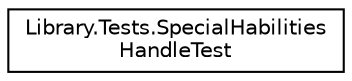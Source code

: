 digraph "Graphical Class Hierarchy"
{
 // INTERACTIVE_SVG=YES
 // LATEX_PDF_SIZE
  edge [fontname="Helvetica",fontsize="10",labelfontname="Helvetica",labelfontsize="10"];
  node [fontname="Helvetica",fontsize="10",shape=record];
  rankdir="LR";
  Node0 [label="Library.Tests.SpecialHabilities\lHandleTest",height=0.2,width=0.4,color="black", fillcolor="white", style="filled",URL="$classLibrary_1_1Tests_1_1SpecialHabilitiesHandleTest.html",tooltip=" "];
}
